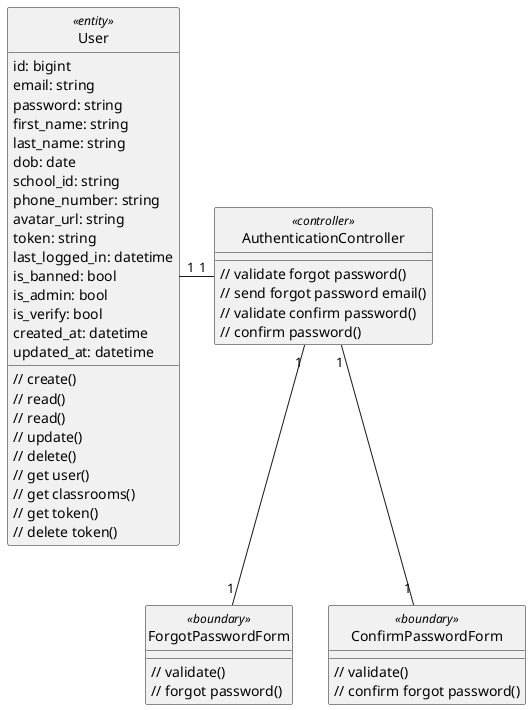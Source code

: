 @startuml login

class User <<entity>> {
    id: bigint
    email: string
    password: string
    first_name: string
    last_name: string
    dob: date
    school_id: string
    phone_number: string
    avatar_url: string
    token: string
    last_logged_in: datetime
    is_banned: bool
    is_admin: bool
    is_verify: bool
    created_at: datetime
    updated_at: datetime

    // create()
    // read()
    // read()
    // update()
    // delete()
    // get user()
    // get classrooms()
    // get token()
    // delete token()
}

class ForgotPasswordForm <<boundary>> {
    // validate()
    // forgot password()
}

class ConfirmPasswordForm <<boundary>> {
    // validate()
    // confirm forgot password()
}


class AuthenticationController <<controller>> {
    // validate forgot password()
    // send forgot password email()
    // validate confirm password()
    // confirm password()
}

hide User <<entity>> circle
hide ForgotPasswordForm <<boundary>> circle
hide ConfirmPasswordForm <<boundary>> circle
hide AuthenticationController <<controller>> circle

AuthenticationController "1" -left- "1" User
AuthenticationController "1" -down- "1" ForgotPasswordForm
AuthenticationController "1" -down- "1" ConfirmPasswordForm
@enduml
